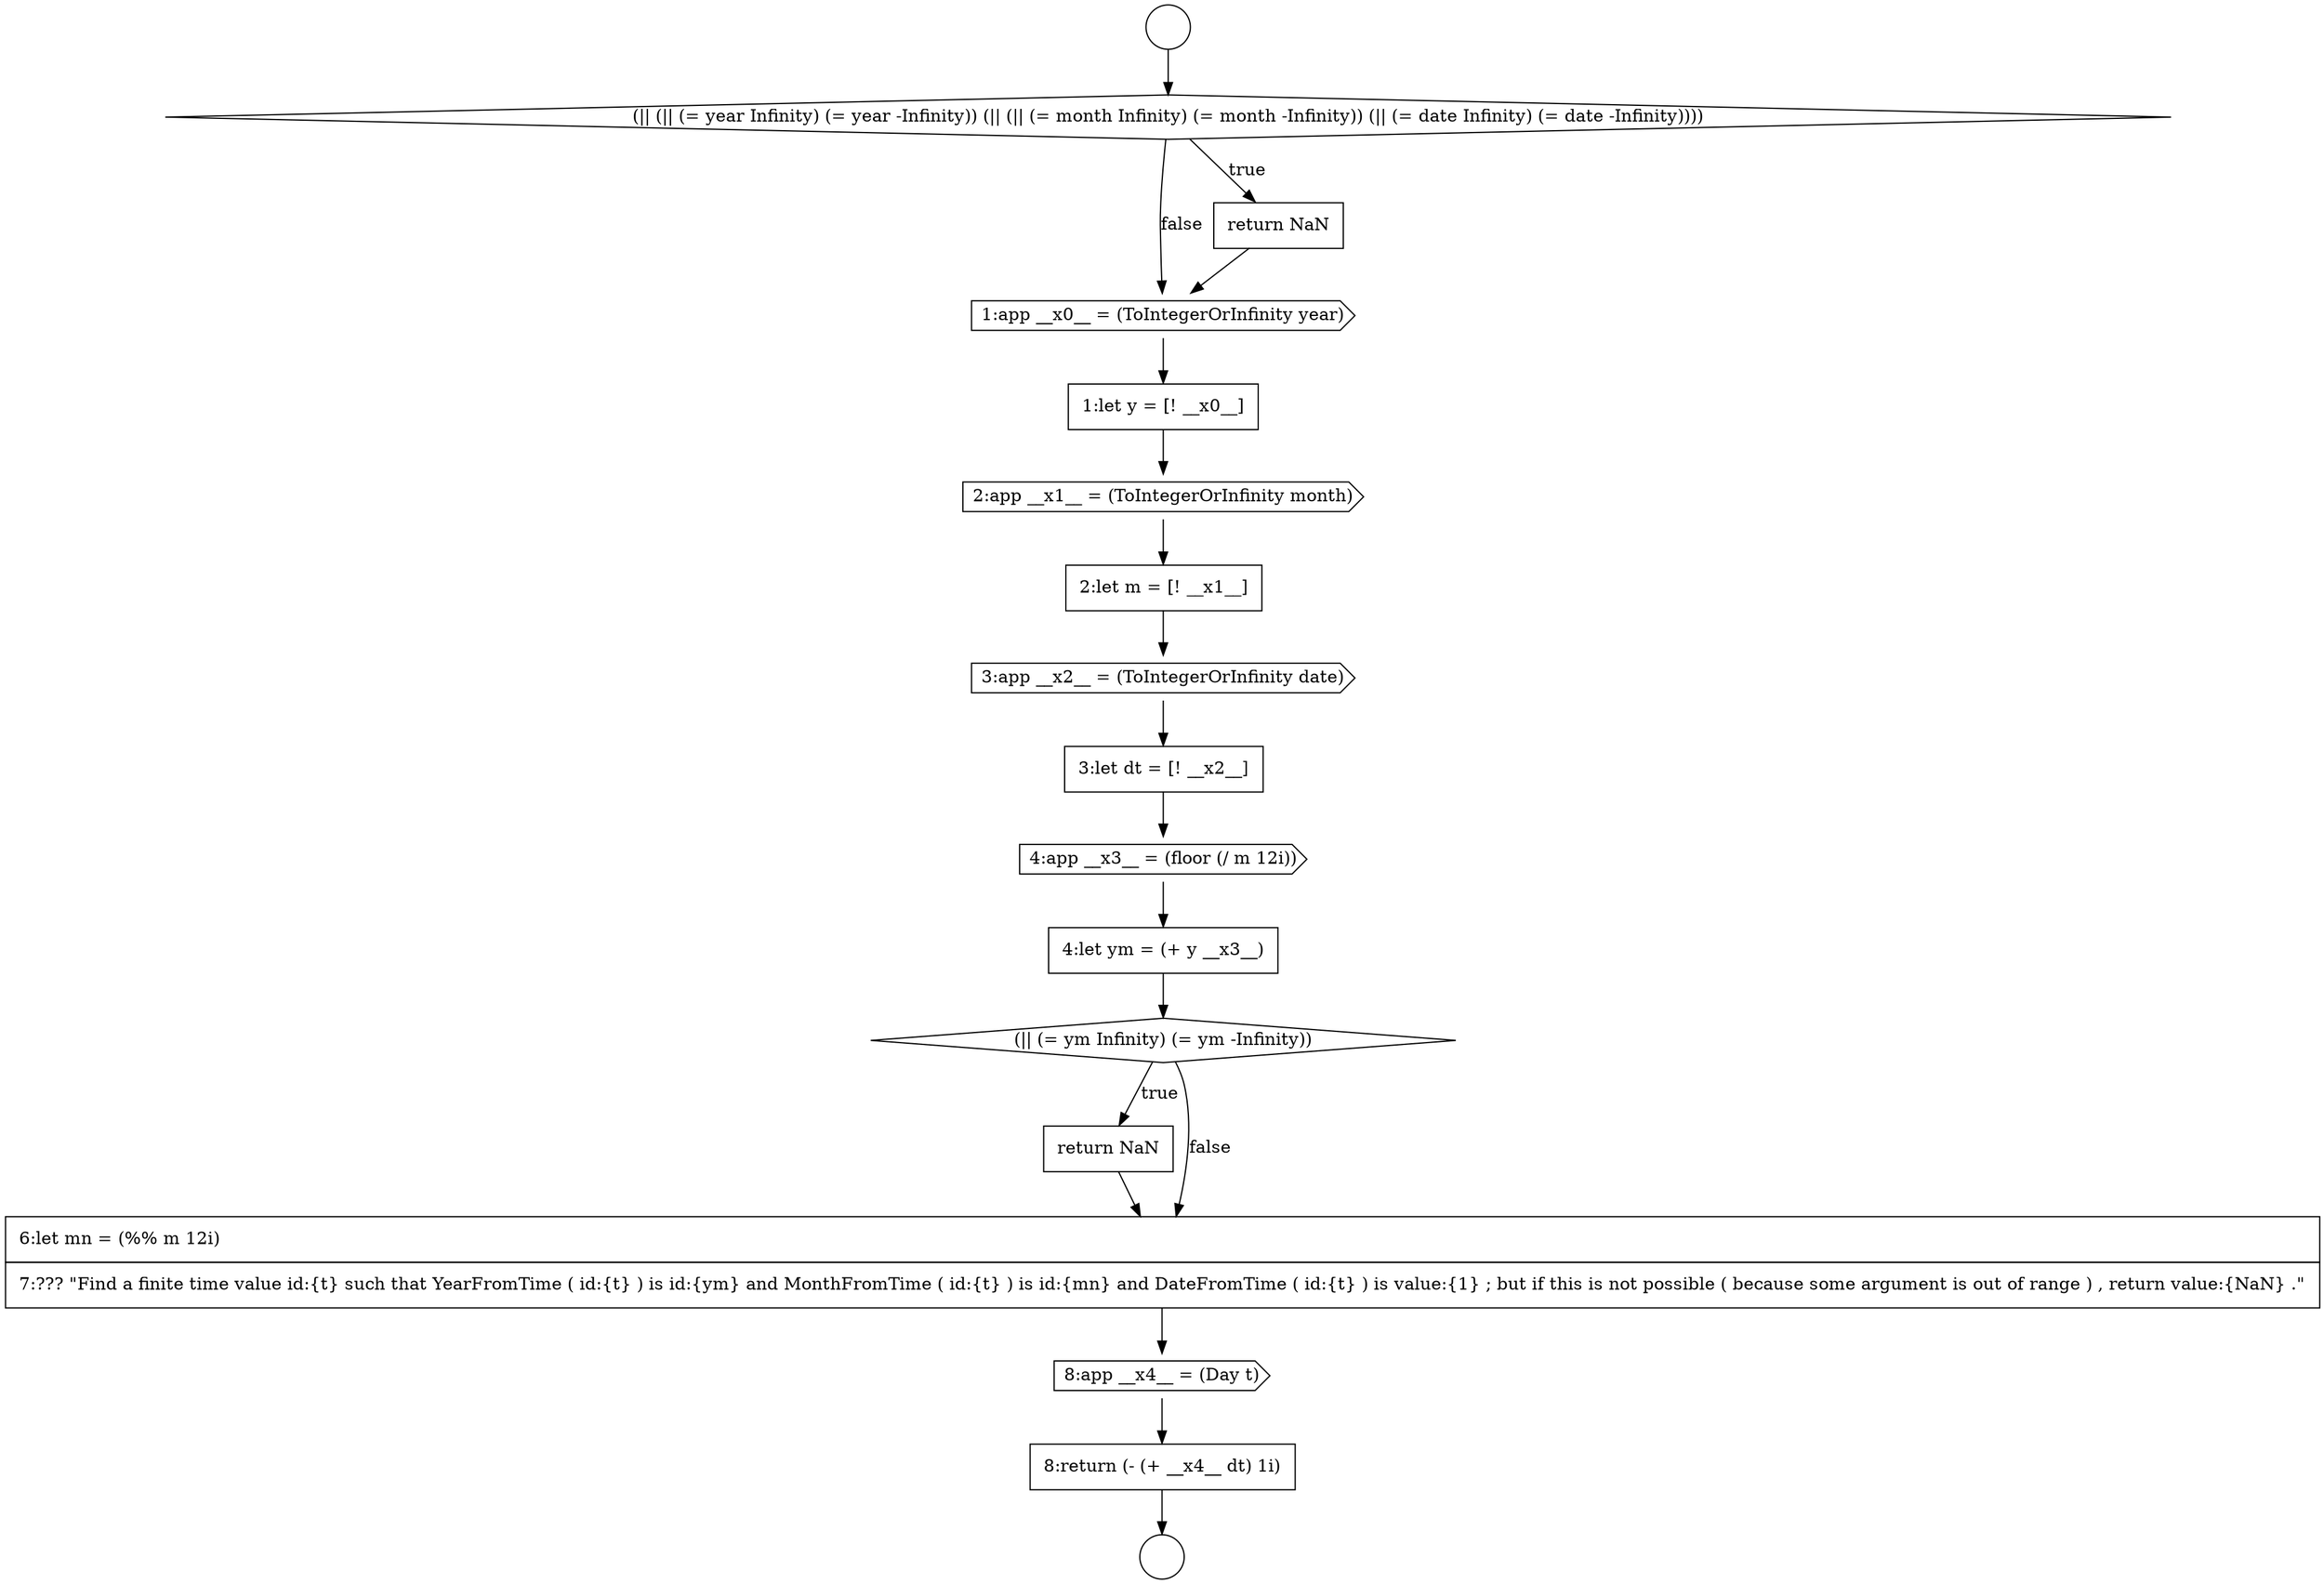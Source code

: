 digraph {
  node13073 [shape=cds, label=<<font color="black">3:app __x2__ = (ToIntegerOrInfinity date)</font>> color="black" fillcolor="white" style=filled]
  node13067 [shape=diamond, label=<<font color="black">(|| (|| (= year Infinity) (= year -Infinity)) (|| (|| (= month Infinity) (= month -Infinity)) (|| (= date Infinity) (= date -Infinity))))</font>> color="black" fillcolor="white" style=filled]
  node13078 [shape=none, margin=0, label=<<font color="black">
    <table border="0" cellborder="1" cellspacing="0" cellpadding="10">
      <tr><td align="left">return NaN</td></tr>
    </table>
  </font>> color="black" fillcolor="white" style=filled]
  node13070 [shape=none, margin=0, label=<<font color="black">
    <table border="0" cellborder="1" cellspacing="0" cellpadding="10">
      <tr><td align="left">1:let y = [! __x0__]</td></tr>
    </table>
  </font>> color="black" fillcolor="white" style=filled]
  node13074 [shape=none, margin=0, label=<<font color="black">
    <table border="0" cellborder="1" cellspacing="0" cellpadding="10">
      <tr><td align="left">3:let dt = [! __x2__]</td></tr>
    </table>
  </font>> color="black" fillcolor="white" style=filled]
  node13066 [shape=circle label=" " color="black" fillcolor="white" style=filled]
  node13081 [shape=none, margin=0, label=<<font color="black">
    <table border="0" cellborder="1" cellspacing="0" cellpadding="10">
      <tr><td align="left">8:return (- (+ __x4__ dt) 1i)</td></tr>
    </table>
  </font>> color="black" fillcolor="white" style=filled]
  node13071 [shape=cds, label=<<font color="black">2:app __x1__ = (ToIntegerOrInfinity month)</font>> color="black" fillcolor="white" style=filled]
  node13075 [shape=cds, label=<<font color="black">4:app __x3__ = (floor (/ m 12i))</font>> color="black" fillcolor="white" style=filled]
  node13079 [shape=none, margin=0, label=<<font color="black">
    <table border="0" cellborder="1" cellspacing="0" cellpadding="10">
      <tr><td align="left">6:let mn = (%% m 12i)</td></tr>
      <tr><td align="left">7:??? &quot;Find a finite time value id:{t} such that YearFromTime ( id:{t} ) is id:{ym} and MonthFromTime ( id:{t} ) is id:{mn} and DateFromTime ( id:{t} ) is value:{1} ; but if this is not possible ( because some argument is out of range ) , return value:{NaN} .&quot;</td></tr>
    </table>
  </font>> color="black" fillcolor="white" style=filled]
  node13069 [shape=cds, label=<<font color="black">1:app __x0__ = (ToIntegerOrInfinity year)</font>> color="black" fillcolor="white" style=filled]
  node13065 [shape=circle label=" " color="black" fillcolor="white" style=filled]
  node13076 [shape=none, margin=0, label=<<font color="black">
    <table border="0" cellborder="1" cellspacing="0" cellpadding="10">
      <tr><td align="left">4:let ym = (+ y __x3__)</td></tr>
    </table>
  </font>> color="black" fillcolor="white" style=filled]
  node13080 [shape=cds, label=<<font color="black">8:app __x4__ = (Day t)</font>> color="black" fillcolor="white" style=filled]
  node13068 [shape=none, margin=0, label=<<font color="black">
    <table border="0" cellborder="1" cellspacing="0" cellpadding="10">
      <tr><td align="left">return NaN</td></tr>
    </table>
  </font>> color="black" fillcolor="white" style=filled]
  node13077 [shape=diamond, label=<<font color="black">(|| (= ym Infinity) (= ym -Infinity))</font>> color="black" fillcolor="white" style=filled]
  node13072 [shape=none, margin=0, label=<<font color="black">
    <table border="0" cellborder="1" cellspacing="0" cellpadding="10">
      <tr><td align="left">2:let m = [! __x1__]</td></tr>
    </table>
  </font>> color="black" fillcolor="white" style=filled]
  node13079 -> node13080 [ color="black"]
  node13069 -> node13070 [ color="black"]
  node13072 -> node13073 [ color="black"]
  node13078 -> node13079 [ color="black"]
  node13071 -> node13072 [ color="black"]
  node13068 -> node13069 [ color="black"]
  node13080 -> node13081 [ color="black"]
  node13074 -> node13075 [ color="black"]
  node13065 -> node13067 [ color="black"]
  node13070 -> node13071 [ color="black"]
  node13075 -> node13076 [ color="black"]
  node13067 -> node13068 [label=<<font color="black">true</font>> color="black"]
  node13067 -> node13069 [label=<<font color="black">false</font>> color="black"]
  node13081 -> node13066 [ color="black"]
  node13076 -> node13077 [ color="black"]
  node13073 -> node13074 [ color="black"]
  node13077 -> node13078 [label=<<font color="black">true</font>> color="black"]
  node13077 -> node13079 [label=<<font color="black">false</font>> color="black"]
}
